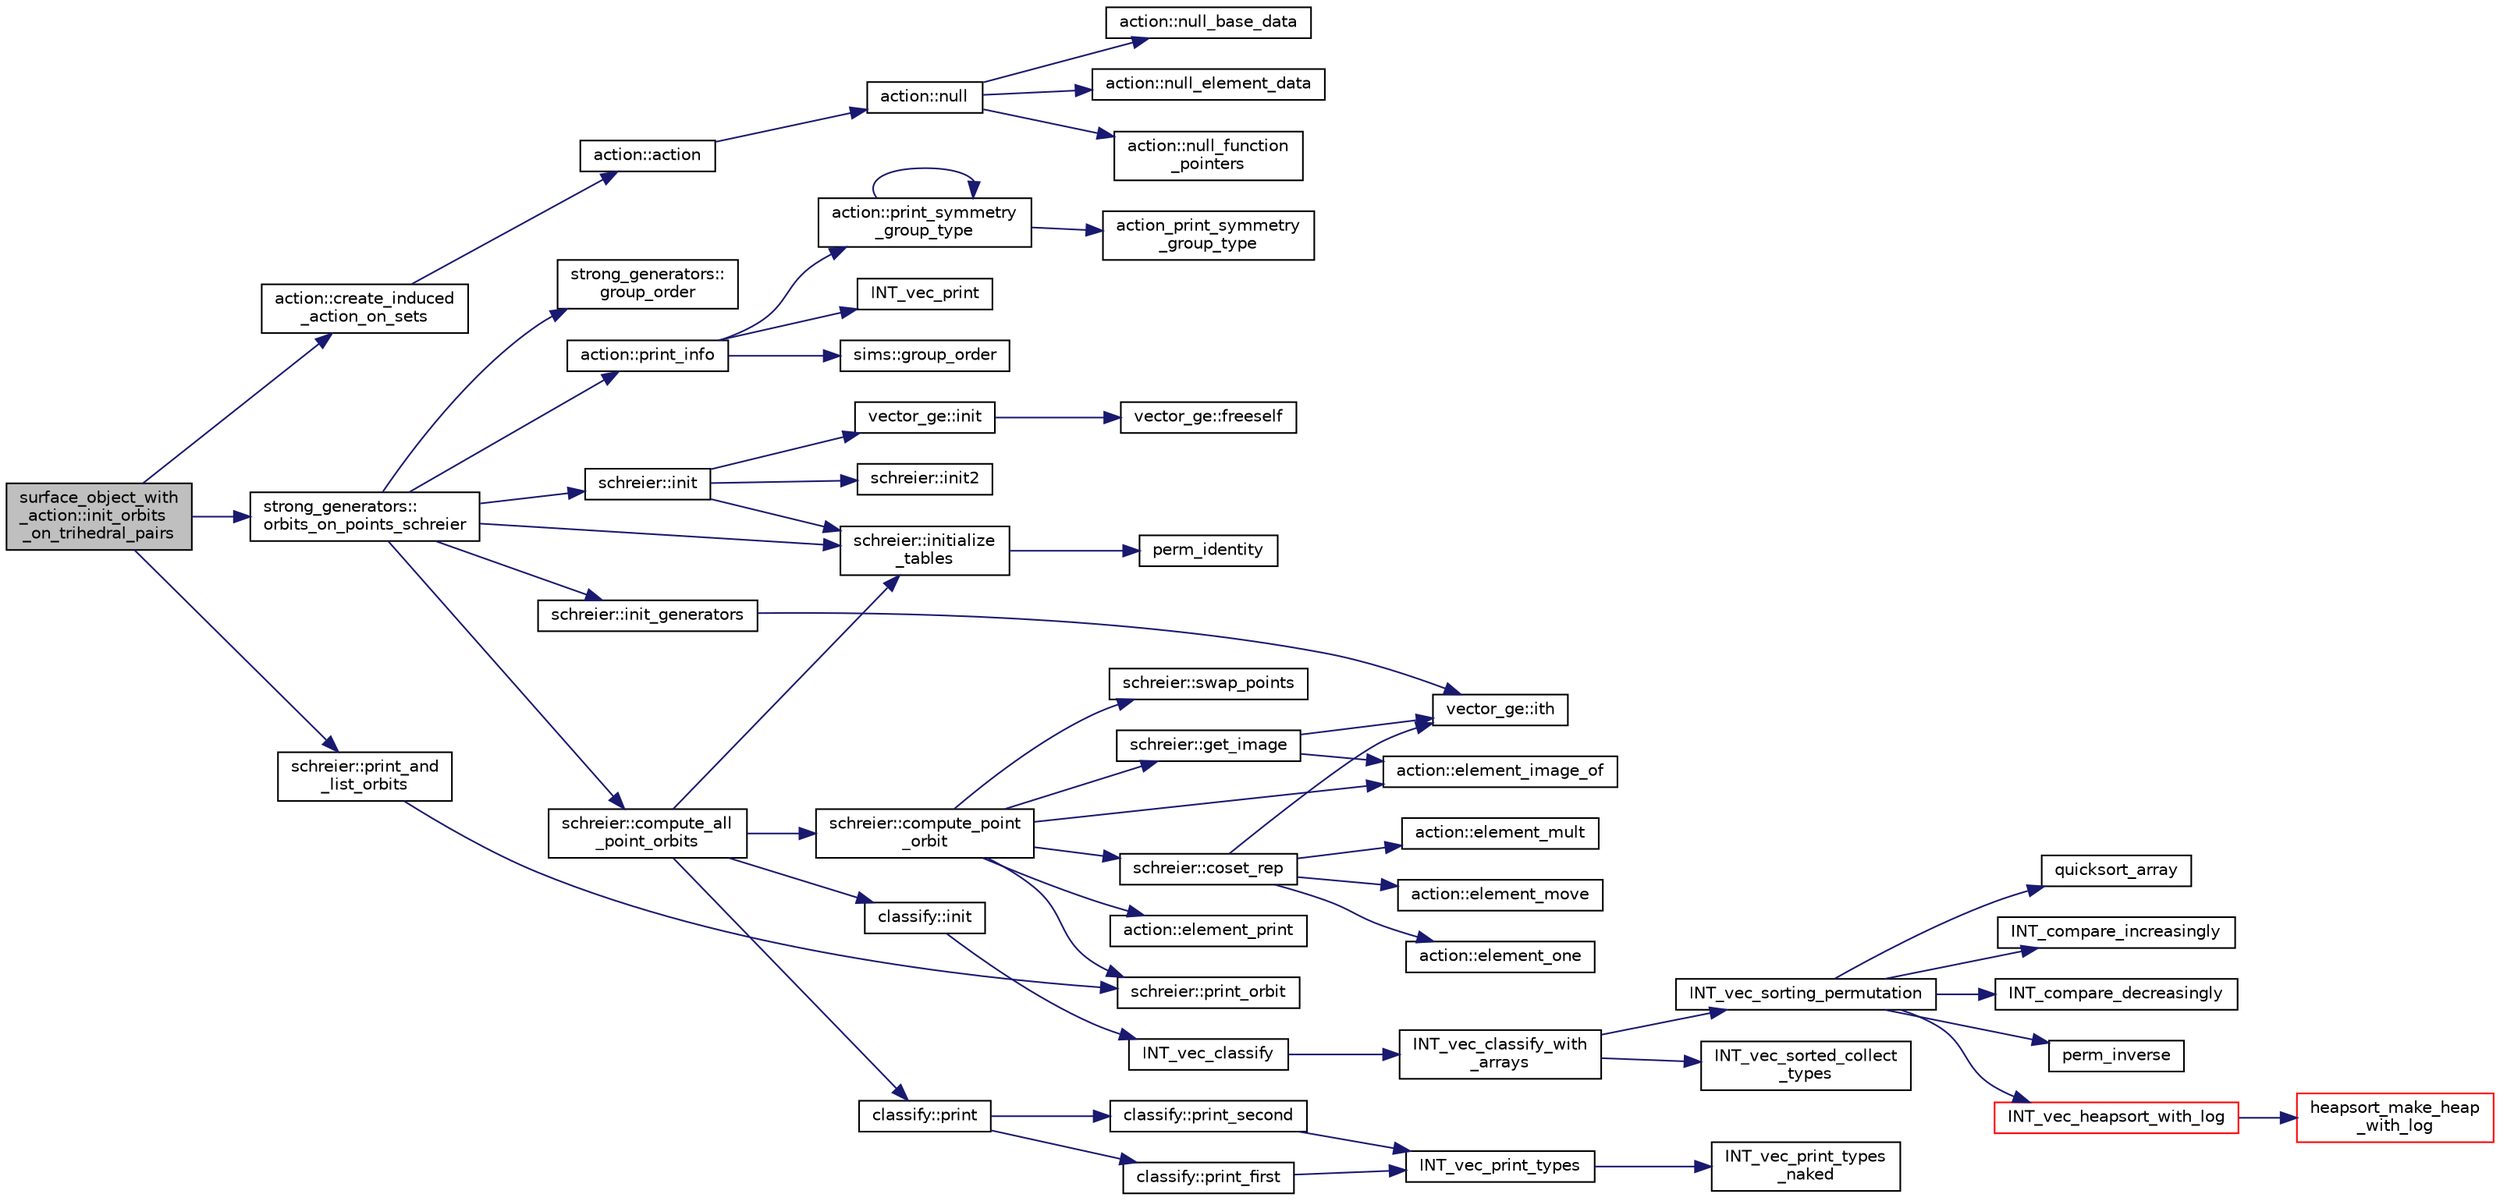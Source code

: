 digraph "surface_object_with_action::init_orbits_on_trihedral_pairs"
{
  edge [fontname="Helvetica",fontsize="10",labelfontname="Helvetica",labelfontsize="10"];
  node [fontname="Helvetica",fontsize="10",shape=record];
  rankdir="LR";
  Node1725 [label="surface_object_with\l_action::init_orbits\l_on_trihedral_pairs",height=0.2,width=0.4,color="black", fillcolor="grey75", style="filled", fontcolor="black"];
  Node1725 -> Node1726 [color="midnightblue",fontsize="10",style="solid",fontname="Helvetica"];
  Node1726 [label="action::create_induced\l_action_on_sets",height=0.2,width=0.4,color="black", fillcolor="white", style="filled",URL="$d2/d86/classaction.html#ac463caa613a28f37e7c3ea63b2d5b0ed"];
  Node1726 -> Node1727 [color="midnightblue",fontsize="10",style="solid",fontname="Helvetica"];
  Node1727 [label="action::action",height=0.2,width=0.4,color="black", fillcolor="white", style="filled",URL="$d2/d86/classaction.html#a108adb38ad362aeb55cf40b9de38bb16"];
  Node1727 -> Node1728 [color="midnightblue",fontsize="10",style="solid",fontname="Helvetica"];
  Node1728 [label="action::null",height=0.2,width=0.4,color="black", fillcolor="white", style="filled",URL="$d2/d86/classaction.html#af05ce222a97a1eff5f692b9193dee125"];
  Node1728 -> Node1729 [color="midnightblue",fontsize="10",style="solid",fontname="Helvetica"];
  Node1729 [label="action::null_base_data",height=0.2,width=0.4,color="black", fillcolor="white", style="filled",URL="$d2/d86/classaction.html#a09d62a3dd408d1c0704b380b26f72fb0"];
  Node1728 -> Node1730 [color="midnightblue",fontsize="10",style="solid",fontname="Helvetica"];
  Node1730 [label="action::null_element_data",height=0.2,width=0.4,color="black", fillcolor="white", style="filled",URL="$d2/d86/classaction.html#a90cd98bea15f55a3c25cb9c6b68685df"];
  Node1728 -> Node1731 [color="midnightblue",fontsize="10",style="solid",fontname="Helvetica"];
  Node1731 [label="action::null_function\l_pointers",height=0.2,width=0.4,color="black", fillcolor="white", style="filled",URL="$d2/d86/classaction.html#a1359d74a665e82a098fba5c1c1249dde"];
  Node1725 -> Node1732 [color="midnightblue",fontsize="10",style="solid",fontname="Helvetica"];
  Node1732 [label="strong_generators::\lorbits_on_points_schreier",height=0.2,width=0.4,color="black", fillcolor="white", style="filled",URL="$dc/d09/classstrong__generators.html#adf3f35989ff7ac9fdbcf0a4e241eef9f"];
  Node1732 -> Node1733 [color="midnightblue",fontsize="10",style="solid",fontname="Helvetica"];
  Node1733 [label="strong_generators::\lgroup_order",height=0.2,width=0.4,color="black", fillcolor="white", style="filled",URL="$dc/d09/classstrong__generators.html#a91f453c2bfd6502b96f4b4eed16beb20"];
  Node1732 -> Node1734 [color="midnightblue",fontsize="10",style="solid",fontname="Helvetica"];
  Node1734 [label="action::print_info",height=0.2,width=0.4,color="black", fillcolor="white", style="filled",URL="$d2/d86/classaction.html#a6f89e493e5c5a32e5c3b8963d438ce86"];
  Node1734 -> Node1735 [color="midnightblue",fontsize="10",style="solid",fontname="Helvetica"];
  Node1735 [label="action::print_symmetry\l_group_type",height=0.2,width=0.4,color="black", fillcolor="white", style="filled",URL="$d2/d86/classaction.html#aed811766c7e64fe2c853df8b0b67aa6e"];
  Node1735 -> Node1736 [color="midnightblue",fontsize="10",style="solid",fontname="Helvetica"];
  Node1736 [label="action_print_symmetry\l_group_type",height=0.2,width=0.4,color="black", fillcolor="white", style="filled",URL="$d5/d90/action__global_8_c.html#a03666b9440c4962148eba7905b9f843c"];
  Node1735 -> Node1735 [color="midnightblue",fontsize="10",style="solid",fontname="Helvetica"];
  Node1734 -> Node1737 [color="midnightblue",fontsize="10",style="solid",fontname="Helvetica"];
  Node1737 [label="INT_vec_print",height=0.2,width=0.4,color="black", fillcolor="white", style="filled",URL="$df/dbf/sajeeb_8_c.html#a79a5901af0b47dd0d694109543c027fe"];
  Node1734 -> Node1738 [color="midnightblue",fontsize="10",style="solid",fontname="Helvetica"];
  Node1738 [label="sims::group_order",height=0.2,width=0.4,color="black", fillcolor="white", style="filled",URL="$d9/df3/classsims.html#aa442445175656570fa35febbe790efad"];
  Node1732 -> Node1739 [color="midnightblue",fontsize="10",style="solid",fontname="Helvetica"];
  Node1739 [label="schreier::init",height=0.2,width=0.4,color="black", fillcolor="white", style="filled",URL="$d3/dd6/classschreier.html#a7443bebde2aa08acae16c0ff29c9abcf"];
  Node1739 -> Node1740 [color="midnightblue",fontsize="10",style="solid",fontname="Helvetica"];
  Node1740 [label="vector_ge::init",height=0.2,width=0.4,color="black", fillcolor="white", style="filled",URL="$d4/d6e/classvector__ge.html#afe1d6befd1f1501e6be34afbaa9d30a8"];
  Node1740 -> Node1741 [color="midnightblue",fontsize="10",style="solid",fontname="Helvetica"];
  Node1741 [label="vector_ge::freeself",height=0.2,width=0.4,color="black", fillcolor="white", style="filled",URL="$d4/d6e/classvector__ge.html#aa002e4b715cc73a9b8b367d29700b452"];
  Node1739 -> Node1742 [color="midnightblue",fontsize="10",style="solid",fontname="Helvetica"];
  Node1742 [label="schreier::initialize\l_tables",height=0.2,width=0.4,color="black", fillcolor="white", style="filled",URL="$d3/dd6/classschreier.html#acccc16670f88b14ddc69856cd5c0b36d"];
  Node1742 -> Node1743 [color="midnightblue",fontsize="10",style="solid",fontname="Helvetica"];
  Node1743 [label="perm_identity",height=0.2,width=0.4,color="black", fillcolor="white", style="filled",URL="$d2/d7c/combinatorics_8_c.html#aebc54d3f9c31f253ae53e3eb3b386208"];
  Node1739 -> Node1744 [color="midnightblue",fontsize="10",style="solid",fontname="Helvetica"];
  Node1744 [label="schreier::init2",height=0.2,width=0.4,color="black", fillcolor="white", style="filled",URL="$d3/dd6/classschreier.html#aef6a65e2f39bd9e14c61139c4f97f4c3"];
  Node1732 -> Node1742 [color="midnightblue",fontsize="10",style="solid",fontname="Helvetica"];
  Node1732 -> Node1745 [color="midnightblue",fontsize="10",style="solid",fontname="Helvetica"];
  Node1745 [label="schreier::init_generators",height=0.2,width=0.4,color="black", fillcolor="white", style="filled",URL="$d3/dd6/classschreier.html#a04fd581636085a7414e1b5d1004e44e0"];
  Node1745 -> Node1746 [color="midnightblue",fontsize="10",style="solid",fontname="Helvetica"];
  Node1746 [label="vector_ge::ith",height=0.2,width=0.4,color="black", fillcolor="white", style="filled",URL="$d4/d6e/classvector__ge.html#a1ff002e8b746a9beb119d57dcd4a15ff"];
  Node1732 -> Node1747 [color="midnightblue",fontsize="10",style="solid",fontname="Helvetica"];
  Node1747 [label="schreier::compute_all\l_point_orbits",height=0.2,width=0.4,color="black", fillcolor="white", style="filled",URL="$d3/dd6/classschreier.html#a1deec048f51f380bc3476d4cd4d95e94"];
  Node1747 -> Node1742 [color="midnightblue",fontsize="10",style="solid",fontname="Helvetica"];
  Node1747 -> Node1748 [color="midnightblue",fontsize="10",style="solid",fontname="Helvetica"];
  Node1748 [label="schreier::compute_point\l_orbit",height=0.2,width=0.4,color="black", fillcolor="white", style="filled",URL="$d3/dd6/classschreier.html#a429138e463c8c25dddd8557340ed9edd"];
  Node1748 -> Node1749 [color="midnightblue",fontsize="10",style="solid",fontname="Helvetica"];
  Node1749 [label="schreier::swap_points",height=0.2,width=0.4,color="black", fillcolor="white", style="filled",URL="$d3/dd6/classschreier.html#a2ffcc9098873cfbd14eca34ab4827db7"];
  Node1748 -> Node1750 [color="midnightblue",fontsize="10",style="solid",fontname="Helvetica"];
  Node1750 [label="schreier::get_image",height=0.2,width=0.4,color="black", fillcolor="white", style="filled",URL="$d3/dd6/classschreier.html#a1fd2d08cb31c9e4357e124554ca2773f"];
  Node1750 -> Node1751 [color="midnightblue",fontsize="10",style="solid",fontname="Helvetica"];
  Node1751 [label="action::element_image_of",height=0.2,width=0.4,color="black", fillcolor="white", style="filled",URL="$d2/d86/classaction.html#ae09559d4537a048fc860f8a74a31393d"];
  Node1750 -> Node1746 [color="midnightblue",fontsize="10",style="solid",fontname="Helvetica"];
  Node1748 -> Node1752 [color="midnightblue",fontsize="10",style="solid",fontname="Helvetica"];
  Node1752 [label="schreier::print_orbit",height=0.2,width=0.4,color="black", fillcolor="white", style="filled",URL="$d3/dd6/classschreier.html#ac30bbfe09706ff8ccaf27c2cf8074594"];
  Node1748 -> Node1753 [color="midnightblue",fontsize="10",style="solid",fontname="Helvetica"];
  Node1753 [label="schreier::coset_rep",height=0.2,width=0.4,color="black", fillcolor="white", style="filled",URL="$d3/dd6/classschreier.html#a7889b8702372092df4fd05150ee8fdda"];
  Node1753 -> Node1746 [color="midnightblue",fontsize="10",style="solid",fontname="Helvetica"];
  Node1753 -> Node1754 [color="midnightblue",fontsize="10",style="solid",fontname="Helvetica"];
  Node1754 [label="action::element_mult",height=0.2,width=0.4,color="black", fillcolor="white", style="filled",URL="$d2/d86/classaction.html#ae9e36b2cae1f0f7bd7144097fa9a34b3"];
  Node1753 -> Node1755 [color="midnightblue",fontsize="10",style="solid",fontname="Helvetica"];
  Node1755 [label="action::element_move",height=0.2,width=0.4,color="black", fillcolor="white", style="filled",URL="$d2/d86/classaction.html#a550947491bbb534d3d7951f50198a874"];
  Node1753 -> Node1756 [color="midnightblue",fontsize="10",style="solid",fontname="Helvetica"];
  Node1756 [label="action::element_one",height=0.2,width=0.4,color="black", fillcolor="white", style="filled",URL="$d2/d86/classaction.html#a780a105daf04d6d1fe7e2f63b3c88e3b"];
  Node1748 -> Node1757 [color="midnightblue",fontsize="10",style="solid",fontname="Helvetica"];
  Node1757 [label="action::element_print",height=0.2,width=0.4,color="black", fillcolor="white", style="filled",URL="$d2/d86/classaction.html#ae38c3ef3c1125213733d63c6fc3c40cd"];
  Node1748 -> Node1751 [color="midnightblue",fontsize="10",style="solid",fontname="Helvetica"];
  Node1747 -> Node1758 [color="midnightblue",fontsize="10",style="solid",fontname="Helvetica"];
  Node1758 [label="classify::init",height=0.2,width=0.4,color="black", fillcolor="white", style="filled",URL="$d9/d43/classclassify.html#afc24c64267d646d1f83ea39a7c66bde3"];
  Node1758 -> Node1759 [color="midnightblue",fontsize="10",style="solid",fontname="Helvetica"];
  Node1759 [label="INT_vec_classify",height=0.2,width=0.4,color="black", fillcolor="white", style="filled",URL="$d5/de2/foundations_2data__structures_2data__structures_8h.html#ad4176bee048e4f036f8b9d6dd986e0f9"];
  Node1759 -> Node1760 [color="midnightblue",fontsize="10",style="solid",fontname="Helvetica"];
  Node1760 [label="INT_vec_classify_with\l_arrays",height=0.2,width=0.4,color="black", fillcolor="white", style="filled",URL="$d4/dd7/sorting_8_c.html#a1b3700c1d369b8a37593a1c2f31cc9d7"];
  Node1760 -> Node1761 [color="midnightblue",fontsize="10",style="solid",fontname="Helvetica"];
  Node1761 [label="INT_vec_sorting_permutation",height=0.2,width=0.4,color="black", fillcolor="white", style="filled",URL="$d4/dd7/sorting_8_c.html#a10768733e01e8c9ded3c886e6ddb671e"];
  Node1761 -> Node1762 [color="midnightblue",fontsize="10",style="solid",fontname="Helvetica"];
  Node1762 [label="quicksort_array",height=0.2,width=0.4,color="black", fillcolor="white", style="filled",URL="$d4/dd7/sorting_8_c.html#a660db9b0f6bc8a01353f32f3e02638f6"];
  Node1761 -> Node1763 [color="midnightblue",fontsize="10",style="solid",fontname="Helvetica"];
  Node1763 [label="INT_compare_increasingly",height=0.2,width=0.4,color="black", fillcolor="white", style="filled",URL="$d4/dd7/sorting_8_c.html#a53c48a8669e34ab2171690080d493f31"];
  Node1761 -> Node1764 [color="midnightblue",fontsize="10",style="solid",fontname="Helvetica"];
  Node1764 [label="INT_compare_decreasingly",height=0.2,width=0.4,color="black", fillcolor="white", style="filled",URL="$d4/dd7/sorting_8_c.html#a41cf7fa2b53a8f12d60971a71ba96a66"];
  Node1761 -> Node1765 [color="midnightblue",fontsize="10",style="solid",fontname="Helvetica"];
  Node1765 [label="perm_inverse",height=0.2,width=0.4,color="black", fillcolor="white", style="filled",URL="$d2/d7c/combinatorics_8_c.html#ab7f02d1e2e257e1118eae354ab16d447"];
  Node1761 -> Node1766 [color="midnightblue",fontsize="10",style="solid",fontname="Helvetica"];
  Node1766 [label="INT_vec_heapsort_with_log",height=0.2,width=0.4,color="red", fillcolor="white", style="filled",URL="$d4/dd7/sorting_8_c.html#a9d838c341cd204ed79499960a8ed393d"];
  Node1766 -> Node1767 [color="midnightblue",fontsize="10",style="solid",fontname="Helvetica"];
  Node1767 [label="heapsort_make_heap\l_with_log",height=0.2,width=0.4,color="red", fillcolor="white", style="filled",URL="$d4/dd7/sorting_8_c.html#a100d0747647500480fe5dc76ff98cee5"];
  Node1760 -> Node1770 [color="midnightblue",fontsize="10",style="solid",fontname="Helvetica"];
  Node1770 [label="INT_vec_sorted_collect\l_types",height=0.2,width=0.4,color="black", fillcolor="white", style="filled",URL="$d4/dd7/sorting_8_c.html#ad0b54ef8fcaf7cce5577c97d1edbf1f5"];
  Node1747 -> Node1771 [color="midnightblue",fontsize="10",style="solid",fontname="Helvetica"];
  Node1771 [label="classify::print",height=0.2,width=0.4,color="black", fillcolor="white", style="filled",URL="$d9/d43/classclassify.html#a56d1941250d46f68a41566aac4331bc1"];
  Node1771 -> Node1772 [color="midnightblue",fontsize="10",style="solid",fontname="Helvetica"];
  Node1772 [label="classify::print_second",height=0.2,width=0.4,color="black", fillcolor="white", style="filled",URL="$d9/d43/classclassify.html#aec34d8d2847195bb8439d726211fee00"];
  Node1772 -> Node1773 [color="midnightblue",fontsize="10",style="solid",fontname="Helvetica"];
  Node1773 [label="INT_vec_print_types",height=0.2,width=0.4,color="black", fillcolor="white", style="filled",URL="$d5/de2/foundations_2data__structures_2data__structures_8h.html#a6221e1e733ab938c9bd30f5f829efa6b"];
  Node1773 -> Node1774 [color="midnightblue",fontsize="10",style="solid",fontname="Helvetica"];
  Node1774 [label="INT_vec_print_types\l_naked",height=0.2,width=0.4,color="black", fillcolor="white", style="filled",URL="$d4/dd7/sorting_8_c.html#a912803fbc27f21eb925239bd9e2646c5"];
  Node1771 -> Node1775 [color="midnightblue",fontsize="10",style="solid",fontname="Helvetica"];
  Node1775 [label="classify::print_first",height=0.2,width=0.4,color="black", fillcolor="white", style="filled",URL="$d9/d43/classclassify.html#aaedd26ac3ddbd0099743eb4b47a8949e"];
  Node1775 -> Node1773 [color="midnightblue",fontsize="10",style="solid",fontname="Helvetica"];
  Node1725 -> Node1776 [color="midnightblue",fontsize="10",style="solid",fontname="Helvetica"];
  Node1776 [label="schreier::print_and\l_list_orbits",height=0.2,width=0.4,color="black", fillcolor="white", style="filled",URL="$d3/dd6/classschreier.html#a601f9c08d5a6f37f849d22fa4e89d892"];
  Node1776 -> Node1752 [color="midnightblue",fontsize="10",style="solid",fontname="Helvetica"];
}
